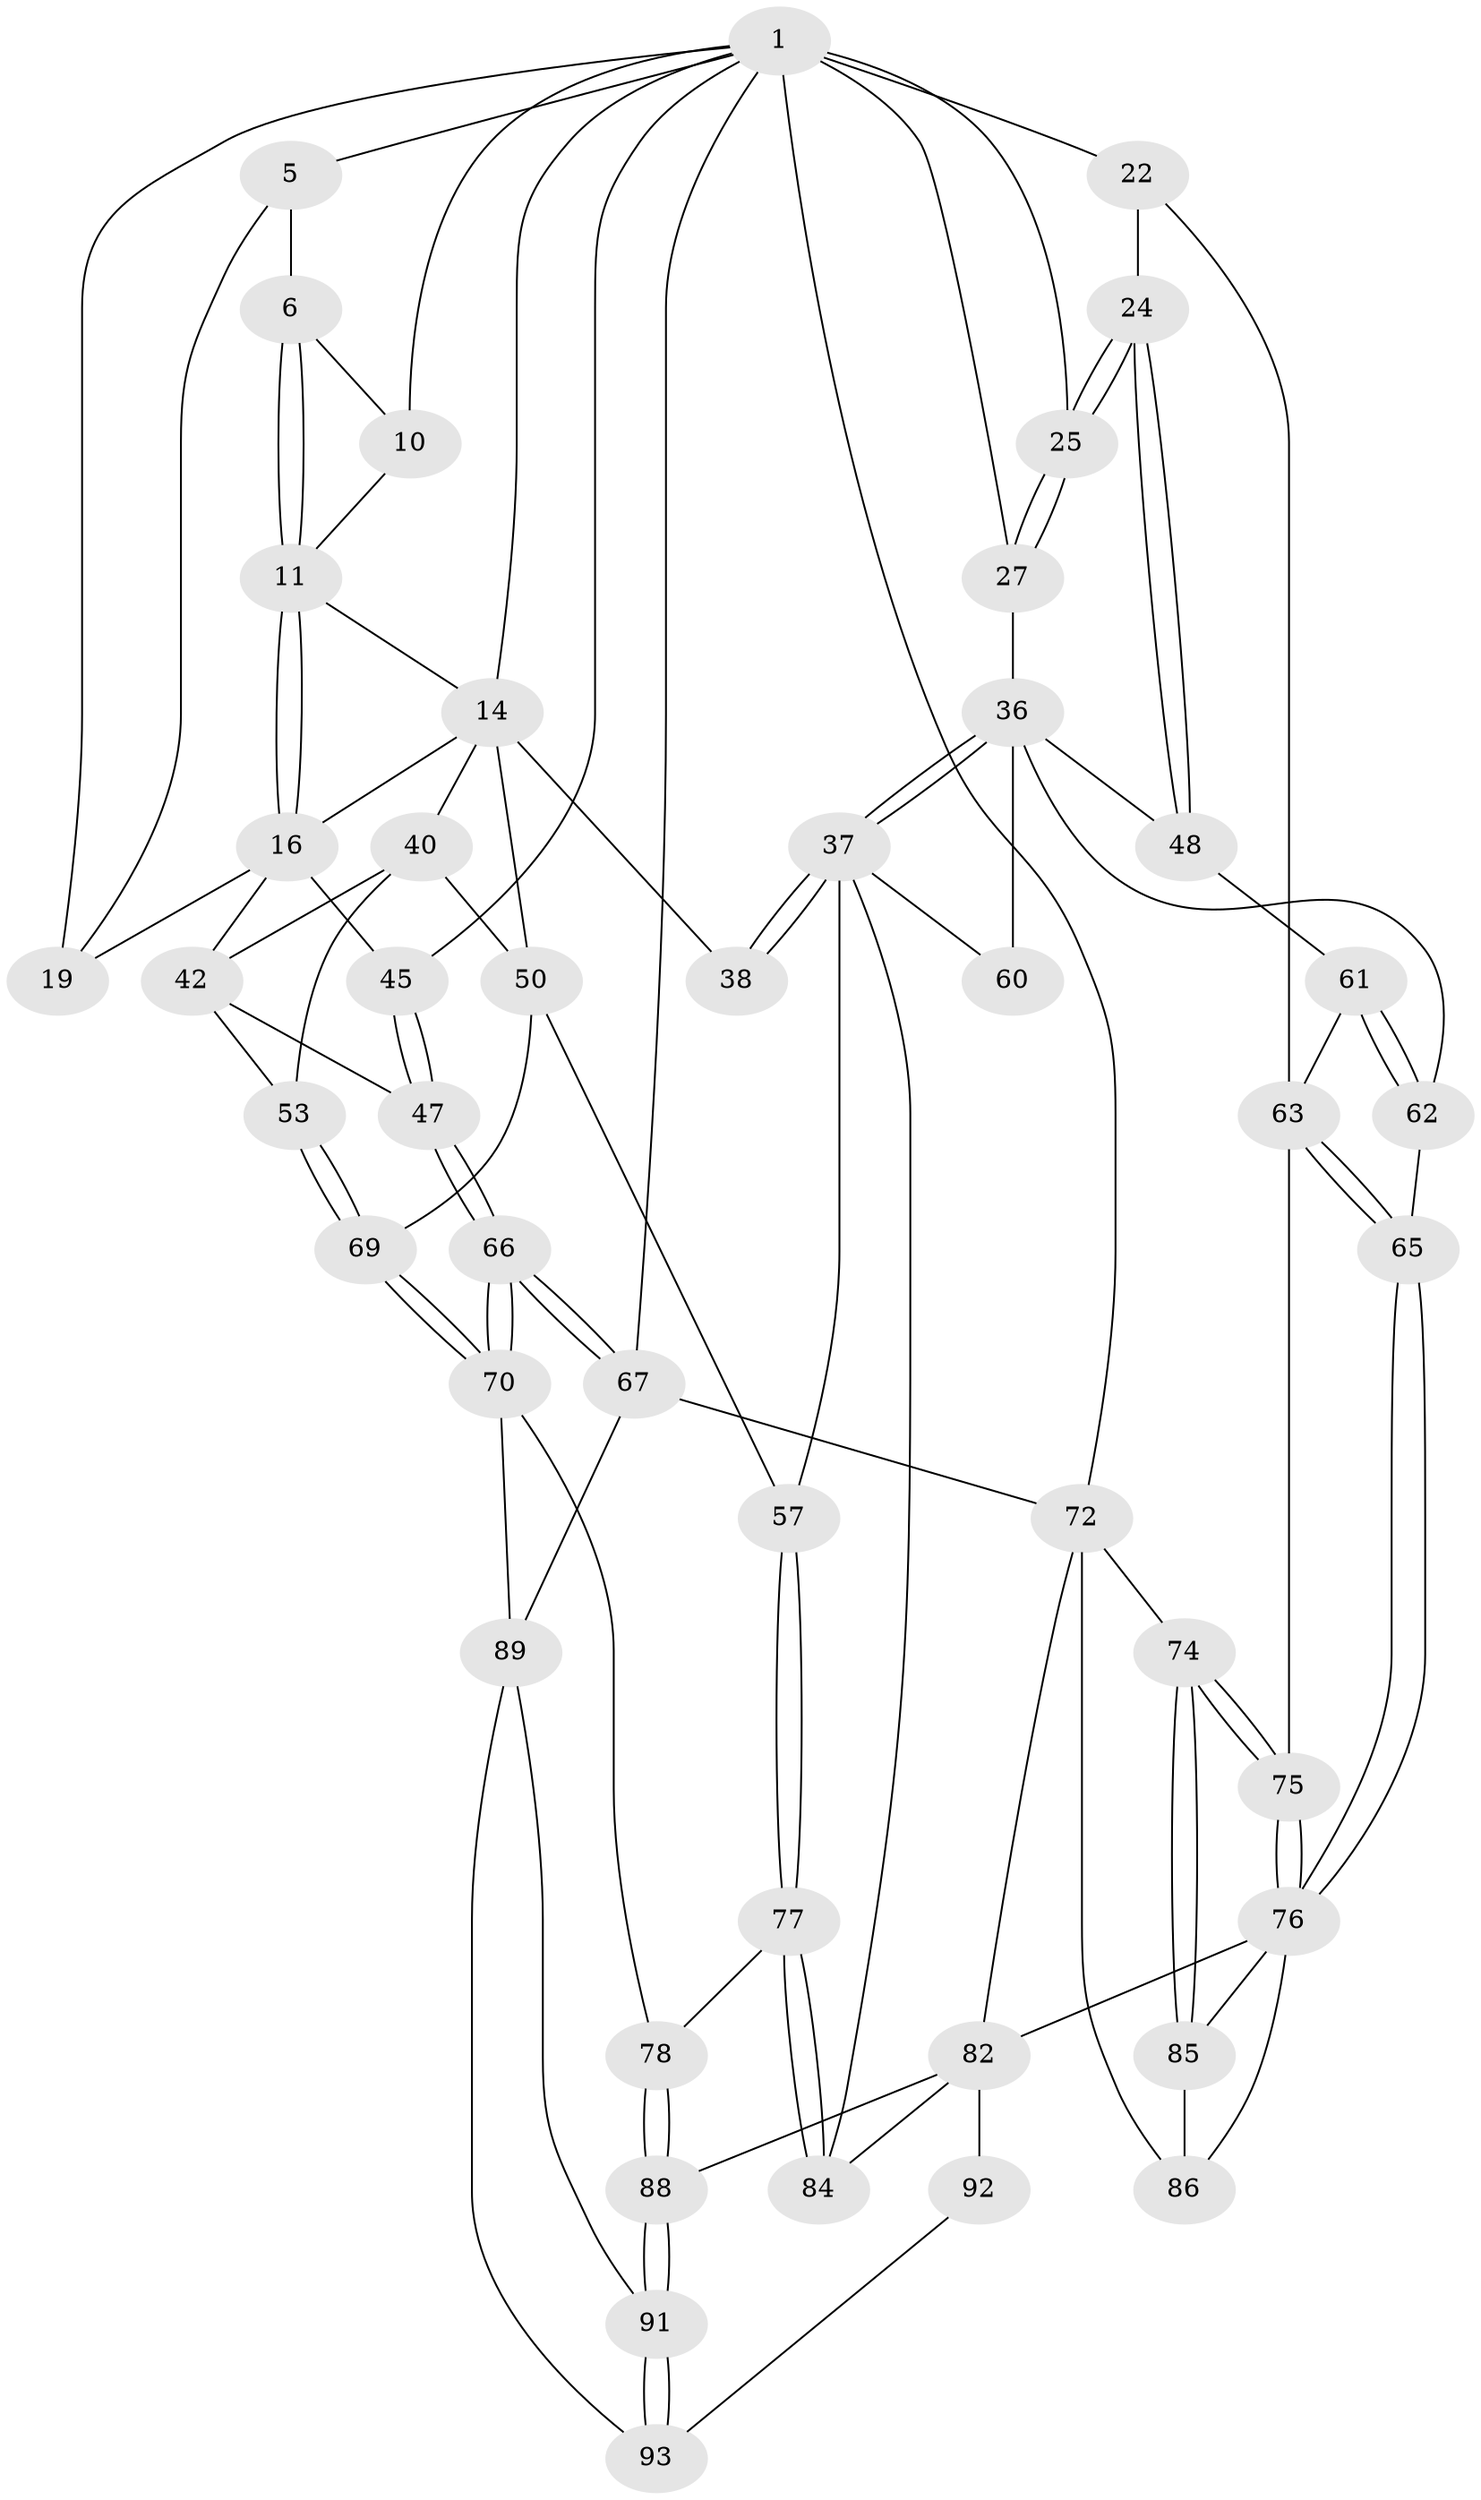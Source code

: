 // original degree distribution, {4: 0.26595744680851063, 5: 0.40425531914893614, 6: 0.2872340425531915, 3: 0.0425531914893617}
// Generated by graph-tools (version 1.1) at 2025/16/03/09/25 04:16:57]
// undirected, 47 vertices, 108 edges
graph export_dot {
graph [start="1"]
  node [color=gray90,style=filled];
  1 [pos="+0.788896714308109+0",super="+2+8"];
  5 [pos="+0.13053519781405812+0"];
  6 [pos="+0.25422112729738827+0",super="+7"];
  10 [pos="+0.6058534475139338+0.006760928019182015"];
  11 [pos="+0.30997581878980623+0.026685669134619196",super="+12"];
  14 [pos="+0.6450881775648257+0.22073457313713585",super="+32+15"];
  16 [pos="+0.3095222900995816+0.13997607364139117",super="+17"];
  19 [pos="+0.05789515112595065+0.1284006564529723"];
  22 [pos="+1+0.17469138889856684",super="+23"];
  24 [pos="+1+0.3513109387074008"];
  25 [pos="+1+0.33761591626825715"];
  27 [pos="+0.8254599907941436+0.27681689192155284",super="+28"];
  36 [pos="+0.6869087493461385+0.34766208713088825",super="+49"];
  37 [pos="+0.5942088972438682+0.448628271216266",super="+55"];
  38 [pos="+0.5818529406704566+0.44449340241225965"];
  40 [pos="+0.26363848496306636+0.4109909214974513",super="+41"];
  42 [pos="+0.17139157466853241+0.3368822021403379",super="+46"];
  45 [pos="+0+0.3086019442385031"];
  47 [pos="+0+0.4364964137768492"];
  48 [pos="+0.8127529853581358+0.4655080939762786"];
  50 [pos="+0.3654923838063922+0.4862354990089991",super="+51+58"];
  53 [pos="+0+0.47711107986453594"];
  57 [pos="+0.3847303777468893+0.6565138528719662"];
  60 [pos="+0.7233243138108493+0.6648496425447993"];
  61 [pos="+0.8750790607742713+0.5229707838978905"];
  62 [pos="+0.7995993176908299+0.6552848497782159"];
  63 [pos="+0.9527361999774338+0.5043086271622694",super="+64"];
  65 [pos="+0.8132703713513466+0.6588686051813478"];
  66 [pos="+0+0.7754458829582888"];
  67 [pos="+0+1"];
  69 [pos="+0.11992216225472037+0.6043626920137358"];
  70 [pos="+0.13493614574944207+0.7483323903811683",super="+79"];
  72 [pos="+1+1",super="+73"];
  74 [pos="+1+0.8040354648232351"];
  75 [pos="+1+0.571349736985005"];
  76 [pos="+0.8790460521792695+0.6891009922610007",super="+80"];
  77 [pos="+0.3774044026715209+0.7115201680740258"];
  78 [pos="+0.3609493022703845+0.7336649966112498"];
  82 [pos="+0.8327898062255183+0.9602703275202659",super="+94+83"];
  84 [pos="+0.6621783289475573+0.7711582991882683"];
  85 [pos="+1+0.8075410059964088"];
  86 [pos="+0.9008281127125402+0.8963947501441057"];
  88 [pos="+0.3849233377991536+0.8212304693571363"];
  89 [pos="+0.15693677896179523+0.8773986262174192",super="+90"];
  91 [pos="+0.391422105144137+0.9853152423814743"];
  92 [pos="+0.45584968446424917+1"];
  93 [pos="+0.44400656043570264+1"];
  1 -- 67;
  1 -- 19;
  1 -- 5;
  1 -- 22 [weight=2];
  1 -- 72;
  1 -- 45;
  1 -- 25;
  1 -- 10;
  1 -- 27 [weight=2];
  1 -- 14;
  5 -- 6;
  5 -- 19;
  6 -- 11;
  6 -- 11;
  6 -- 10;
  10 -- 11;
  11 -- 16;
  11 -- 16;
  11 -- 14;
  14 -- 16;
  14 -- 50;
  14 -- 38 [weight=2];
  14 -- 40;
  16 -- 42;
  16 -- 19;
  16 -- 45;
  22 -- 24;
  22 -- 63;
  24 -- 25;
  24 -- 25;
  24 -- 48;
  24 -- 48;
  25 -- 27;
  25 -- 27;
  27 -- 36;
  36 -- 37;
  36 -- 37;
  36 -- 48;
  36 -- 62;
  36 -- 60;
  37 -- 38;
  37 -- 38;
  37 -- 57;
  37 -- 60 [weight=2];
  37 -- 84;
  40 -- 50 [weight=3];
  40 -- 53;
  40 -- 42;
  42 -- 53;
  42 -- 47;
  45 -- 47;
  45 -- 47;
  47 -- 66;
  47 -- 66;
  48 -- 61;
  50 -- 57;
  50 -- 69;
  53 -- 69;
  53 -- 69;
  57 -- 77;
  57 -- 77;
  61 -- 62;
  61 -- 62;
  61 -- 63;
  62 -- 65;
  63 -- 65;
  63 -- 65;
  63 -- 75;
  65 -- 76;
  65 -- 76;
  66 -- 67;
  66 -- 67;
  66 -- 70;
  66 -- 70;
  67 -- 72;
  67 -- 89;
  69 -- 70;
  69 -- 70;
  70 -- 89;
  70 -- 78;
  72 -- 82;
  72 -- 74;
  72 -- 86;
  74 -- 75;
  74 -- 75;
  74 -- 85;
  74 -- 85;
  75 -- 76;
  75 -- 76;
  76 -- 82;
  76 -- 85;
  76 -- 86;
  77 -- 78;
  77 -- 84;
  77 -- 84;
  78 -- 88;
  78 -- 88;
  82 -- 92 [weight=2];
  82 -- 88;
  82 -- 84;
  85 -- 86;
  88 -- 91;
  88 -- 91;
  89 -- 91;
  89 -- 93;
  91 -- 93;
  91 -- 93;
  92 -- 93;
}
